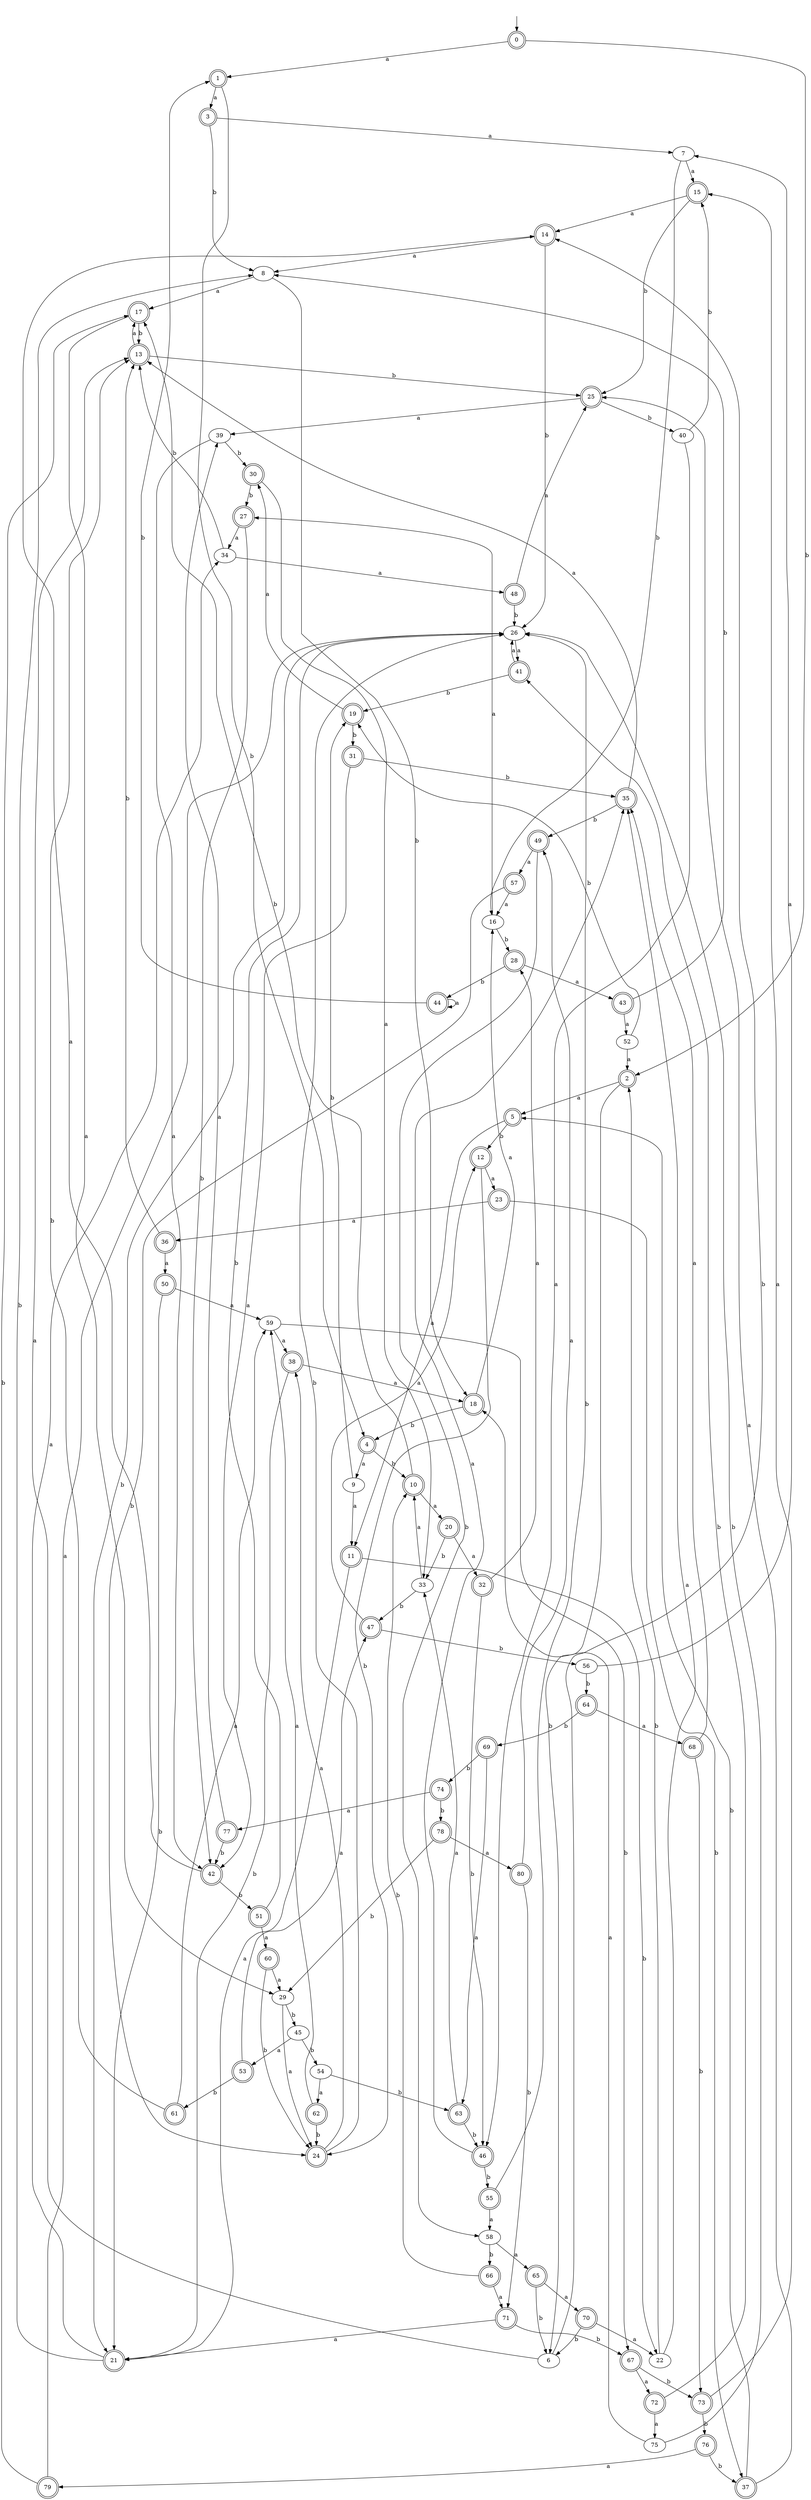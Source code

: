 digraph RandomDFA {
  __start0 [label="", shape=none];
  __start0 -> 0 [label=""];
  0 [shape=circle] [shape=doublecircle]
  0 -> 1 [label="a"]
  0 -> 2 [label="b"]
  1 [shape=doublecircle]
  1 -> 3 [label="a"]
  1 -> 4 [label="b"]
  2 [shape=doublecircle]
  2 -> 5 [label="a"]
  2 -> 6 [label="b"]
  3 [shape=doublecircle]
  3 -> 7 [label="a"]
  3 -> 8 [label="b"]
  4 [shape=doublecircle]
  4 -> 9 [label="a"]
  4 -> 10 [label="b"]
  5 [shape=doublecircle]
  5 -> 11 [label="a"]
  5 -> 12 [label="b"]
  6
  6 -> 13 [label="a"]
  6 -> 14 [label="b"]
  7
  7 -> 15 [label="a"]
  7 -> 16 [label="b"]
  8
  8 -> 17 [label="a"]
  8 -> 18 [label="b"]
  9
  9 -> 11 [label="a"]
  9 -> 19 [label="b"]
  10 [shape=doublecircle]
  10 -> 20 [label="a"]
  10 -> 17 [label="b"]
  11 [shape=doublecircle]
  11 -> 21 [label="a"]
  11 -> 22 [label="b"]
  12 [shape=doublecircle]
  12 -> 23 [label="a"]
  12 -> 24 [label="b"]
  13 [shape=doublecircle]
  13 -> 17 [label="a"]
  13 -> 25 [label="b"]
  14 [shape=doublecircle]
  14 -> 8 [label="a"]
  14 -> 26 [label="b"]
  15 [shape=doublecircle]
  15 -> 14 [label="a"]
  15 -> 25 [label="b"]
  16
  16 -> 27 [label="a"]
  16 -> 28 [label="b"]
  17 [shape=doublecircle]
  17 -> 29 [label="a"]
  17 -> 13 [label="b"]
  18 [shape=doublecircle]
  18 -> 16 [label="a"]
  18 -> 4 [label="b"]
  19 [shape=doublecircle]
  19 -> 30 [label="a"]
  19 -> 31 [label="b"]
  20 [shape=doublecircle]
  20 -> 32 [label="a"]
  20 -> 33 [label="b"]
  21 [shape=doublecircle]
  21 -> 34 [label="a"]
  21 -> 8 [label="b"]
  22
  22 -> 35 [label="a"]
  22 -> 2 [label="b"]
  23 [shape=doublecircle]
  23 -> 36 [label="a"]
  23 -> 37 [label="b"]
  24 [shape=doublecircle]
  24 -> 38 [label="a"]
  24 -> 26 [label="b"]
  25 [shape=doublecircle]
  25 -> 39 [label="a"]
  25 -> 40 [label="b"]
  26
  26 -> 41 [label="a"]
  26 -> 21 [label="b"]
  27 [shape=doublecircle]
  27 -> 34 [label="a"]
  27 -> 42 [label="b"]
  28 [shape=doublecircle]
  28 -> 43 [label="a"]
  28 -> 44 [label="b"]
  29
  29 -> 24 [label="a"]
  29 -> 45 [label="b"]
  30 [shape=doublecircle]
  30 -> 33 [label="a"]
  30 -> 27 [label="b"]
  31 [shape=doublecircle]
  31 -> 42 [label="a"]
  31 -> 35 [label="b"]
  32 [shape=doublecircle]
  32 -> 28 [label="a"]
  32 -> 46 [label="b"]
  33
  33 -> 10 [label="a"]
  33 -> 47 [label="b"]
  34
  34 -> 48 [label="a"]
  34 -> 13 [label="b"]
  35 [shape=doublecircle]
  35 -> 13 [label="a"]
  35 -> 49 [label="b"]
  36 [shape=doublecircle]
  36 -> 50 [label="a"]
  36 -> 13 [label="b"]
  37 [shape=doublecircle]
  37 -> 25 [label="a"]
  37 -> 5 [label="b"]
  38 [shape=doublecircle]
  38 -> 18 [label="a"]
  38 -> 21 [label="b"]
  39
  39 -> 42 [label="a"]
  39 -> 30 [label="b"]
  40
  40 -> 46 [label="a"]
  40 -> 15 [label="b"]
  41 [shape=doublecircle]
  41 -> 26 [label="a"]
  41 -> 19 [label="b"]
  42 [shape=doublecircle]
  42 -> 14 [label="a"]
  42 -> 51 [label="b"]
  43 [shape=doublecircle]
  43 -> 52 [label="a"]
  43 -> 8 [label="b"]
  44 [shape=doublecircle]
  44 -> 44 [label="a"]
  44 -> 1 [label="b"]
  45
  45 -> 53 [label="a"]
  45 -> 54 [label="b"]
  46 [shape=doublecircle]
  46 -> 35 [label="a"]
  46 -> 55 [label="b"]
  47 [shape=doublecircle]
  47 -> 12 [label="a"]
  47 -> 56 [label="b"]
  48 [shape=doublecircle]
  48 -> 25 [label="a"]
  48 -> 26 [label="b"]
  49 [shape=doublecircle]
  49 -> 57 [label="a"]
  49 -> 58 [label="b"]
  50 [shape=doublecircle]
  50 -> 59 [label="a"]
  50 -> 21 [label="b"]
  51 [shape=doublecircle]
  51 -> 60 [label="a"]
  51 -> 26 [label="b"]
  52
  52 -> 2 [label="a"]
  52 -> 19 [label="b"]
  53 [shape=doublecircle]
  53 -> 47 [label="a"]
  53 -> 61 [label="b"]
  54
  54 -> 62 [label="a"]
  54 -> 63 [label="b"]
  55 [shape=doublecircle]
  55 -> 58 [label="a"]
  55 -> 26 [label="b"]
  56
  56 -> 7 [label="a"]
  56 -> 64 [label="b"]
  57 [shape=doublecircle]
  57 -> 16 [label="a"]
  57 -> 24 [label="b"]
  58
  58 -> 65 [label="a"]
  58 -> 66 [label="b"]
  59
  59 -> 38 [label="a"]
  59 -> 67 [label="b"]
  60 [shape=doublecircle]
  60 -> 29 [label="a"]
  60 -> 24 [label="b"]
  61 [shape=doublecircle]
  61 -> 59 [label="a"]
  61 -> 13 [label="b"]
  62 [shape=doublecircle]
  62 -> 59 [label="a"]
  62 -> 24 [label="b"]
  63 [shape=doublecircle]
  63 -> 33 [label="a"]
  63 -> 46 [label="b"]
  64 [shape=doublecircle]
  64 -> 68 [label="a"]
  64 -> 69 [label="b"]
  65 [shape=doublecircle]
  65 -> 70 [label="a"]
  65 -> 6 [label="b"]
  66 [shape=doublecircle]
  66 -> 71 [label="a"]
  66 -> 10 [label="b"]
  67 [shape=doublecircle]
  67 -> 72 [label="a"]
  67 -> 73 [label="b"]
  68 [shape=doublecircle]
  68 -> 35 [label="a"]
  68 -> 73 [label="b"]
  69 [shape=doublecircle]
  69 -> 63 [label="a"]
  69 -> 74 [label="b"]
  70 [shape=doublecircle]
  70 -> 22 [label="a"]
  70 -> 6 [label="b"]
  71 [shape=doublecircle]
  71 -> 21 [label="a"]
  71 -> 67 [label="b"]
  72 [shape=doublecircle]
  72 -> 75 [label="a"]
  72 -> 41 [label="b"]
  73 [shape=doublecircle]
  73 -> 15 [label="a"]
  73 -> 76 [label="b"]
  74 [shape=doublecircle]
  74 -> 77 [label="a"]
  74 -> 78 [label="b"]
  75
  75 -> 18 [label="a"]
  75 -> 26 [label="b"]
  76 [shape=doublecircle]
  76 -> 79 [label="a"]
  76 -> 37 [label="b"]
  77 [shape=doublecircle]
  77 -> 39 [label="a"]
  77 -> 42 [label="b"]
  78 [shape=doublecircle]
  78 -> 80 [label="a"]
  78 -> 29 [label="b"]
  79 [shape=doublecircle]
  79 -> 26 [label="a"]
  79 -> 17 [label="b"]
  80 [shape=doublecircle]
  80 -> 49 [label="a"]
  80 -> 71 [label="b"]
}
